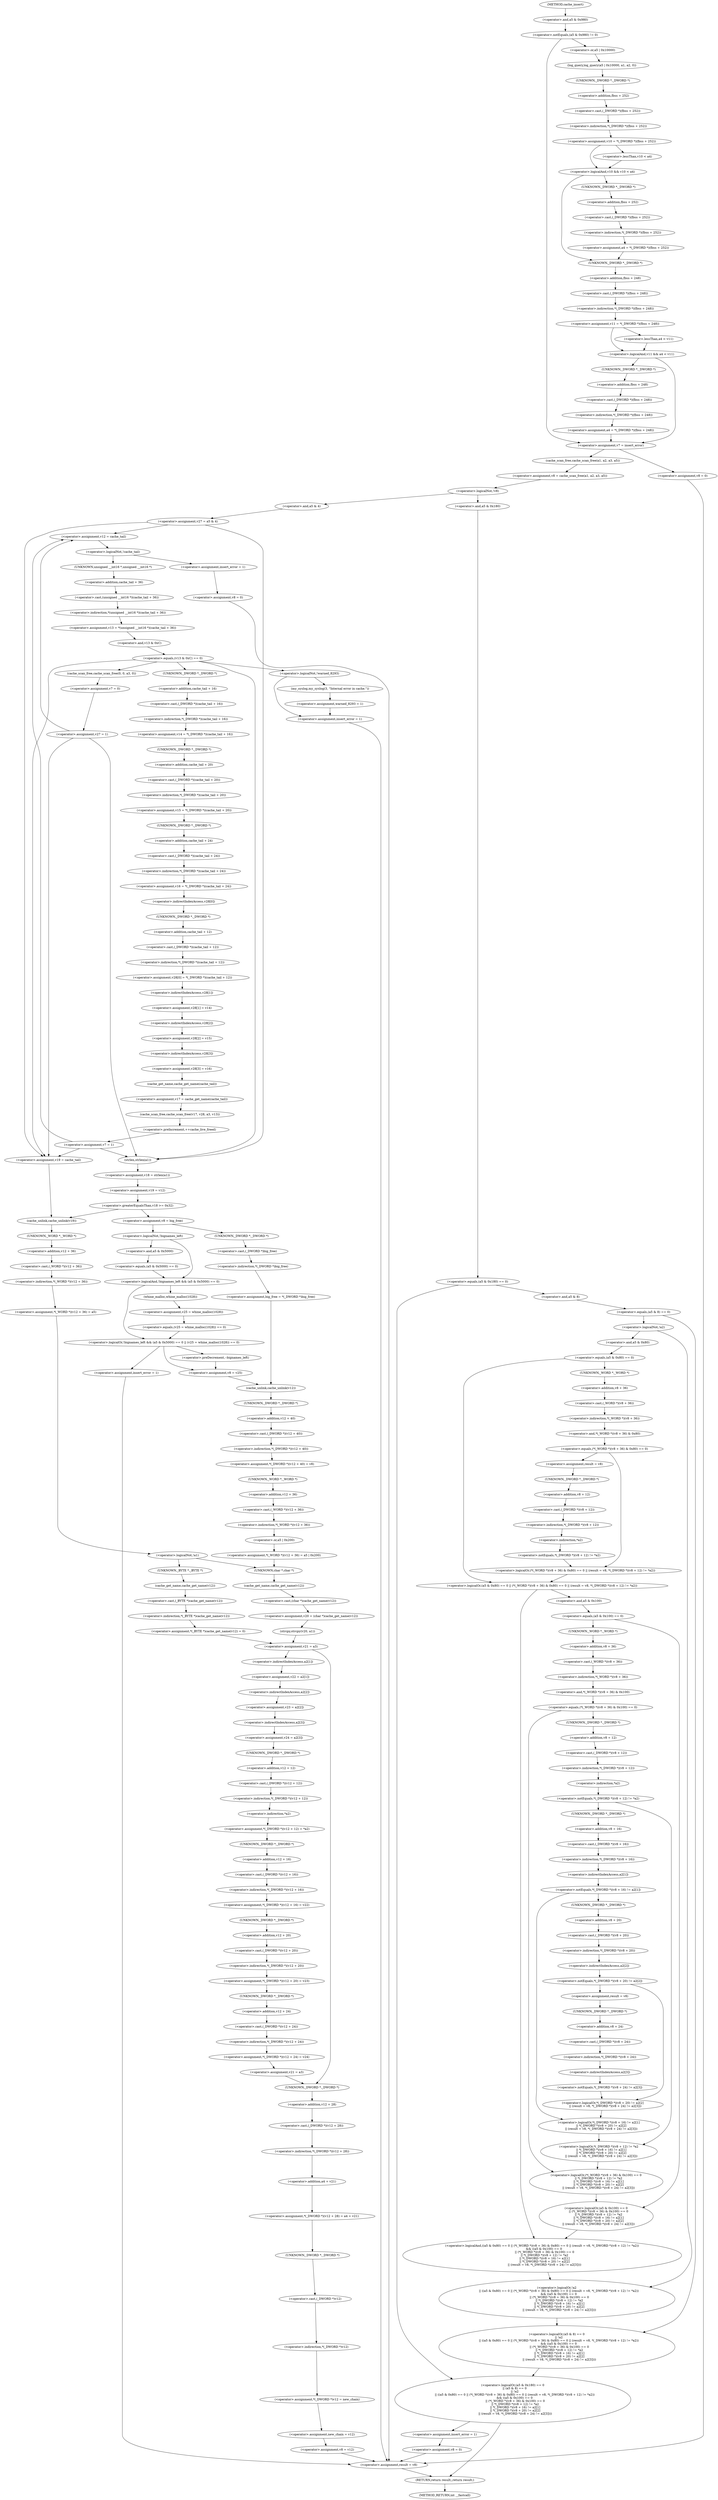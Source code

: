 digraph cache_insert {  
"1000151" [label = "(<operator>.notEquals,(a5 & 0x980) != 0)" ]
"1000152" [label = "(<operator>.and,a5 & 0x980)" ]
"1000157" [label = "(log_query,log_query(a5 | 0x10000, a1, a2, 0))" ]
"1000158" [label = "(<operator>.or,a5 | 0x10000)" ]
"1000164" [label = "(<operator>.assignment,v10 = *(_DWORD *)(fbss + 252))" ]
"1000166" [label = "(<operator>.indirection,*(_DWORD *)(fbss + 252))" ]
"1000167" [label = "(<operator>.cast,(_DWORD *)(fbss + 252))" ]
"1000168" [label = "(UNKNOWN,_DWORD *,_DWORD *)" ]
"1000169" [label = "(<operator>.addition,fbss + 252)" ]
"1000173" [label = "(<operator>.logicalAnd,v10 && v10 < a4)" ]
"1000175" [label = "(<operator>.lessThan,v10 < a4)" ]
"1000178" [label = "(<operator>.assignment,a4 = *(_DWORD *)(fbss + 252))" ]
"1000180" [label = "(<operator>.indirection,*(_DWORD *)(fbss + 252))" ]
"1000181" [label = "(<operator>.cast,(_DWORD *)(fbss + 252))" ]
"1000182" [label = "(UNKNOWN,_DWORD *,_DWORD *)" ]
"1000183" [label = "(<operator>.addition,fbss + 252)" ]
"1000186" [label = "(<operator>.assignment,v11 = *(_DWORD *)(fbss + 248))" ]
"1000188" [label = "(<operator>.indirection,*(_DWORD *)(fbss + 248))" ]
"1000189" [label = "(<operator>.cast,(_DWORD *)(fbss + 248))" ]
"1000190" [label = "(UNKNOWN,_DWORD *,_DWORD *)" ]
"1000191" [label = "(<operator>.addition,fbss + 248)" ]
"1000195" [label = "(<operator>.logicalAnd,v11 && a4 < v11)" ]
"1000197" [label = "(<operator>.lessThan,a4 < v11)" ]
"1000200" [label = "(<operator>.assignment,a4 = *(_DWORD *)(fbss + 248))" ]
"1000202" [label = "(<operator>.indirection,*(_DWORD *)(fbss + 248))" ]
"1000203" [label = "(<operator>.cast,(_DWORD *)(fbss + 248))" ]
"1000204" [label = "(UNKNOWN,_DWORD *,_DWORD *)" ]
"1000205" [label = "(<operator>.addition,fbss + 248)" ]
"1000208" [label = "(<operator>.assignment,v7 = insert_error)" ]
"1000214" [label = "(<operator>.assignment,v8 = 0)" ]
"1000218" [label = "(<operator>.assignment,v8 = cache_scan_free(a1, a2, a3, a5))" ]
"1000220" [label = "(cache_scan_free,cache_scan_free(a1, a2, a3, a5))" ]
"1000226" [label = "(<operator>.logicalNot,!v8)" ]
"1000229" [label = "(<operator>.assignment,v27 = a5 & 4)" ]
"1000231" [label = "(<operator>.and,a5 & 4)" ]
"1000237" [label = "(<operator>.assignment,v12 = cache_tail)" ]
"1000241" [label = "(<operator>.logicalNot,!cache_tail)" ]
"1000244" [label = "(<operator>.assignment,insert_error = 1)" ]
"1000247" [label = "(<operator>.assignment,v8 = 0)" ]
"1000251" [label = "(<operator>.assignment,v13 = *(unsigned __int16 *)(cache_tail + 36))" ]
"1000253" [label = "(<operator>.indirection,*(unsigned __int16 *)(cache_tail + 36))" ]
"1000254" [label = "(<operator>.cast,(unsigned __int16 *)(cache_tail + 36))" ]
"1000255" [label = "(UNKNOWN,unsigned __int16 *,unsigned __int16 *)" ]
"1000256" [label = "(<operator>.addition,cache_tail + 36)" ]
"1000260" [label = "(<operator>.equals,(v13 & 0xC) == 0)" ]
"1000261" [label = "(<operator>.and,v13 & 0xC)" ]
"1000270" [label = "(<operator>.logicalNot,!warned_8293)" ]
"1000273" [label = "(my_syslog,my_syslog(3, \"Internal error in cache.\"))" ]
"1000276" [label = "(<operator>.assignment,warned_8293 = 1)" ]
"1000279" [label = "(<operator>.assignment,insert_error = 1)" ]
"1000286" [label = "(<operator>.assignment,v14 = *(_DWORD *)(cache_tail + 16))" ]
"1000288" [label = "(<operator>.indirection,*(_DWORD *)(cache_tail + 16))" ]
"1000289" [label = "(<operator>.cast,(_DWORD *)(cache_tail + 16))" ]
"1000290" [label = "(UNKNOWN,_DWORD *,_DWORD *)" ]
"1000291" [label = "(<operator>.addition,cache_tail + 16)" ]
"1000294" [label = "(<operator>.assignment,v15 = *(_DWORD *)(cache_tail + 20))" ]
"1000296" [label = "(<operator>.indirection,*(_DWORD *)(cache_tail + 20))" ]
"1000297" [label = "(<operator>.cast,(_DWORD *)(cache_tail + 20))" ]
"1000298" [label = "(UNKNOWN,_DWORD *,_DWORD *)" ]
"1000299" [label = "(<operator>.addition,cache_tail + 20)" ]
"1000302" [label = "(<operator>.assignment,v16 = *(_DWORD *)(cache_tail + 24))" ]
"1000304" [label = "(<operator>.indirection,*(_DWORD *)(cache_tail + 24))" ]
"1000305" [label = "(<operator>.cast,(_DWORD *)(cache_tail + 24))" ]
"1000306" [label = "(UNKNOWN,_DWORD *,_DWORD *)" ]
"1000307" [label = "(<operator>.addition,cache_tail + 24)" ]
"1000310" [label = "(<operator>.assignment,v28[0] = *(_DWORD *)(cache_tail + 12))" ]
"1000311" [label = "(<operator>.indirectIndexAccess,v28[0])" ]
"1000314" [label = "(<operator>.indirection,*(_DWORD *)(cache_tail + 12))" ]
"1000315" [label = "(<operator>.cast,(_DWORD *)(cache_tail + 12))" ]
"1000316" [label = "(UNKNOWN,_DWORD *,_DWORD *)" ]
"1000317" [label = "(<operator>.addition,cache_tail + 12)" ]
"1000320" [label = "(<operator>.assignment,v28[1] = v14)" ]
"1000321" [label = "(<operator>.indirectIndexAccess,v28[1])" ]
"1000325" [label = "(<operator>.assignment,v28[2] = v15)" ]
"1000326" [label = "(<operator>.indirectIndexAccess,v28[2])" ]
"1000330" [label = "(<operator>.assignment,v28[3] = v16)" ]
"1000331" [label = "(<operator>.indirectIndexAccess,v28[3])" ]
"1000335" [label = "(<operator>.assignment,v17 = cache_get_name(cache_tail))" ]
"1000337" [label = "(cache_get_name,cache_get_name(cache_tail))" ]
"1000339" [label = "(cache_scan_free,cache_scan_free(v17, v28, a3, v13))" ]
"1000344" [label = "(<operator>.preIncrement,++cache_live_freed)" ]
"1000346" [label = "(<operator>.assignment,v7 = 1)" ]
"1000351" [label = "(cache_scan_free,cache_scan_free(0, 0, a3, 0))" ]
"1000356" [label = "(<operator>.assignment,v7 = 0)" ]
"1000359" [label = "(<operator>.assignment,v27 = 1)" ]
"1000365" [label = "(<operator>.assignment,v18 = strlen(a1))" ]
"1000367" [label = "(strlen,strlen(a1))" ]
"1000369" [label = "(<operator>.assignment,v19 = v12)" ]
"1000373" [label = "(<operator>.greaterEqualsThan,v18 >= 0x32)" ]
"1000377" [label = "(<operator>.assignment,v8 = big_free)" ]
"1000383" [label = "(<operator>.assignment,big_free = *(_DWORD *)big_free)" ]
"1000385" [label = "(<operator>.indirection,*(_DWORD *)big_free)" ]
"1000386" [label = "(<operator>.cast,(_DWORD *)big_free)" ]
"1000387" [label = "(UNKNOWN,_DWORD *,_DWORD *)" ]
"1000392" [label = "(<operator>.logicalOr,!bignames_left && (a5 & 0x5000) == 0 || (v25 = whine_malloc(1028)) == 0)" ]
"1000393" [label = "(<operator>.logicalAnd,!bignames_left && (a5 & 0x5000) == 0)" ]
"1000394" [label = "(<operator>.logicalNot,!bignames_left)" ]
"1000396" [label = "(<operator>.equals,(a5 & 0x5000) == 0)" ]
"1000397" [label = "(<operator>.and,a5 & 0x5000)" ]
"1000401" [label = "(<operator>.equals,(v25 = whine_malloc(1028)) == 0)" ]
"1000402" [label = "(<operator>.assignment,v25 = whine_malloc(1028))" ]
"1000404" [label = "(whine_malloc,whine_malloc(1028))" ]
"1000408" [label = "(<operator>.assignment,insert_error = 1)" ]
"1000414" [label = "(<operator>.preDecrement,--bignames_left)" ]
"1000416" [label = "(<operator>.assignment,v8 = v25)" ]
"1000419" [label = "(cache_unlink,cache_unlink(v12))" ]
"1000421" [label = "(<operator>.assignment,*(_DWORD *)(v12 + 40) = v8)" ]
"1000422" [label = "(<operator>.indirection,*(_DWORD *)(v12 + 40))" ]
"1000423" [label = "(<operator>.cast,(_DWORD *)(v12 + 40))" ]
"1000424" [label = "(UNKNOWN,_DWORD *,_DWORD *)" ]
"1000425" [label = "(<operator>.addition,v12 + 40)" ]
"1000429" [label = "(<operator>.assignment,*(_WORD *)(v12 + 36) = a5 | 0x200)" ]
"1000430" [label = "(<operator>.indirection,*(_WORD *)(v12 + 36))" ]
"1000431" [label = "(<operator>.cast,(_WORD *)(v12 + 36))" ]
"1000432" [label = "(UNKNOWN,_WORD *,_WORD *)" ]
"1000433" [label = "(<operator>.addition,v12 + 36)" ]
"1000436" [label = "(<operator>.or,a5 | 0x200)" ]
"1000442" [label = "(<operator>.assignment,v19 = cache_tail)" ]
"1000445" [label = "(cache_unlink,cache_unlink(v19))" ]
"1000447" [label = "(<operator>.assignment,*(_WORD *)(v12 + 36) = a5)" ]
"1000448" [label = "(<operator>.indirection,*(_WORD *)(v12 + 36))" ]
"1000449" [label = "(<operator>.cast,(_WORD *)(v12 + 36))" ]
"1000450" [label = "(UNKNOWN,_WORD *,_WORD *)" ]
"1000451" [label = "(<operator>.addition,v12 + 36)" ]
"1000456" [label = "(<operator>.logicalNot,!a1)" ]
"1000459" [label = "(<operator>.assignment,*(_BYTE *)cache_get_name(v12) = 0)" ]
"1000460" [label = "(<operator>.indirection,*(_BYTE *)cache_get_name(v12))" ]
"1000461" [label = "(<operator>.cast,(_BYTE *)cache_get_name(v12))" ]
"1000462" [label = "(UNKNOWN,_BYTE *,_BYTE *)" ]
"1000463" [label = "(cache_get_name,cache_get_name(v12))" ]
"1000468" [label = "(<operator>.assignment,v20 = (char *)cache_get_name(v12))" ]
"1000470" [label = "(<operator>.cast,(char *)cache_get_name(v12))" ]
"1000471" [label = "(UNKNOWN,char *,char *)" ]
"1000472" [label = "(cache_get_name,cache_get_name(v12))" ]
"1000474" [label = "(strcpy,strcpy(v20, a1))" ]
"1000478" [label = "(<operator>.assignment,v21 = a3)" ]
"1000484" [label = "(<operator>.assignment,v22 = a2[1])" ]
"1000486" [label = "(<operator>.indirectIndexAccess,a2[1])" ]
"1000489" [label = "(<operator>.assignment,v23 = a2[2])" ]
"1000491" [label = "(<operator>.indirectIndexAccess,a2[2])" ]
"1000494" [label = "(<operator>.assignment,v24 = a2[3])" ]
"1000496" [label = "(<operator>.indirectIndexAccess,a2[3])" ]
"1000499" [label = "(<operator>.assignment,*(_DWORD *)(v12 + 12) = *a2)" ]
"1000500" [label = "(<operator>.indirection,*(_DWORD *)(v12 + 12))" ]
"1000501" [label = "(<operator>.cast,(_DWORD *)(v12 + 12))" ]
"1000502" [label = "(UNKNOWN,_DWORD *,_DWORD *)" ]
"1000503" [label = "(<operator>.addition,v12 + 12)" ]
"1000506" [label = "(<operator>.indirection,*a2)" ]
"1000508" [label = "(<operator>.assignment,*(_DWORD *)(v12 + 16) = v22)" ]
"1000509" [label = "(<operator>.indirection,*(_DWORD *)(v12 + 16))" ]
"1000510" [label = "(<operator>.cast,(_DWORD *)(v12 + 16))" ]
"1000511" [label = "(UNKNOWN,_DWORD *,_DWORD *)" ]
"1000512" [label = "(<operator>.addition,v12 + 16)" ]
"1000516" [label = "(<operator>.assignment,*(_DWORD *)(v12 + 20) = v23)" ]
"1000517" [label = "(<operator>.indirection,*(_DWORD *)(v12 + 20))" ]
"1000518" [label = "(<operator>.cast,(_DWORD *)(v12 + 20))" ]
"1000519" [label = "(UNKNOWN,_DWORD *,_DWORD *)" ]
"1000520" [label = "(<operator>.addition,v12 + 20)" ]
"1000524" [label = "(<operator>.assignment,*(_DWORD *)(v12 + 24) = v24)" ]
"1000525" [label = "(<operator>.indirection,*(_DWORD *)(v12 + 24))" ]
"1000526" [label = "(<operator>.cast,(_DWORD *)(v12 + 24))" ]
"1000527" [label = "(UNKNOWN,_DWORD *,_DWORD *)" ]
"1000528" [label = "(<operator>.addition,v12 + 24)" ]
"1000532" [label = "(<operator>.assignment,v21 = a3)" ]
"1000535" [label = "(<operator>.assignment,*(_DWORD *)(v12 + 28) = a4 + v21)" ]
"1000536" [label = "(<operator>.indirection,*(_DWORD *)(v12 + 28))" ]
"1000537" [label = "(<operator>.cast,(_DWORD *)(v12 + 28))" ]
"1000538" [label = "(UNKNOWN,_DWORD *,_DWORD *)" ]
"1000539" [label = "(<operator>.addition,v12 + 28)" ]
"1000542" [label = "(<operator>.addition,a4 + v21)" ]
"1000545" [label = "(<operator>.assignment,*(_DWORD *)v12 = new_chain)" ]
"1000546" [label = "(<operator>.indirection,*(_DWORD *)v12)" ]
"1000547" [label = "(<operator>.cast,(_DWORD *)v12)" ]
"1000548" [label = "(UNKNOWN,_DWORD *,_DWORD *)" ]
"1000551" [label = "(<operator>.assignment,new_chain = v12)" ]
"1000554" [label = "(<operator>.assignment,v8 = v12)" ]
"1000559" [label = "(<operator>.logicalOr,(a5 & 0x180) == 0\n    || (a5 & 8) == 0\n    || !a2\n    || ((a5 & 0x80) == 0 || (*(_WORD *)(v8 + 36) & 0x80) == 0 || (result = v8, *(_DWORD *)(v8 + 12) != *a2))\n    && ((a5 & 0x100) == 0\n     || (*(_WORD *)(v8 + 36) & 0x100) == 0\n     || *(_DWORD *)(v8 + 12) != *a2\n     || *(_DWORD *)(v8 + 16) != a2[1]\n     || *(_DWORD *)(v8 + 20) != a2[2]\n     || (result = v8, *(_DWORD *)(v8 + 24) != a2[3])))" ]
"1000560" [label = "(<operator>.equals,(a5 & 0x180) == 0)" ]
"1000561" [label = "(<operator>.and,a5 & 0x180)" ]
"1000565" [label = "(<operator>.logicalOr,(a5 & 8) == 0\n    || !a2\n    || ((a5 & 0x80) == 0 || (*(_WORD *)(v8 + 36) & 0x80) == 0 || (result = v8, *(_DWORD *)(v8 + 12) != *a2))\n    && ((a5 & 0x100) == 0\n     || (*(_WORD *)(v8 + 36) & 0x100) == 0\n     || *(_DWORD *)(v8 + 12) != *a2\n     || *(_DWORD *)(v8 + 16) != a2[1]\n     || *(_DWORD *)(v8 + 20) != a2[2]\n     || (result = v8, *(_DWORD *)(v8 + 24) != a2[3])))" ]
"1000566" [label = "(<operator>.equals,(a5 & 8) == 0)" ]
"1000567" [label = "(<operator>.and,a5 & 8)" ]
"1000571" [label = "(<operator>.logicalOr,!a2\n    || ((a5 & 0x80) == 0 || (*(_WORD *)(v8 + 36) & 0x80) == 0 || (result = v8, *(_DWORD *)(v8 + 12) != *a2))\n    && ((a5 & 0x100) == 0\n     || (*(_WORD *)(v8 + 36) & 0x100) == 0\n     || *(_DWORD *)(v8 + 12) != *a2\n     || *(_DWORD *)(v8 + 16) != a2[1]\n     || *(_DWORD *)(v8 + 20) != a2[2]\n     || (result = v8, *(_DWORD *)(v8 + 24) != a2[3])))" ]
"1000572" [label = "(<operator>.logicalNot,!a2)" ]
"1000574" [label = "(<operator>.logicalAnd,((a5 & 0x80) == 0 || (*(_WORD *)(v8 + 36) & 0x80) == 0 || (result = v8, *(_DWORD *)(v8 + 12) != *a2))\n    && ((a5 & 0x100) == 0\n     || (*(_WORD *)(v8 + 36) & 0x100) == 0\n     || *(_DWORD *)(v8 + 12) != *a2\n     || *(_DWORD *)(v8 + 16) != a2[1]\n     || *(_DWORD *)(v8 + 20) != a2[2]\n     || (result = v8, *(_DWORD *)(v8 + 24) != a2[3])))" ]
"1000575" [label = "(<operator>.logicalOr,(a5 & 0x80) == 0 || (*(_WORD *)(v8 + 36) & 0x80) == 0 || (result = v8, *(_DWORD *)(v8 + 12) != *a2))" ]
"1000576" [label = "(<operator>.equals,(a5 & 0x80) == 0)" ]
"1000577" [label = "(<operator>.and,a5 & 0x80)" ]
"1000581" [label = "(<operator>.logicalOr,(*(_WORD *)(v8 + 36) & 0x80) == 0 || (result = v8, *(_DWORD *)(v8 + 12) != *a2))" ]
"1000582" [label = "(<operator>.equals,(*(_WORD *)(v8 + 36) & 0x80) == 0)" ]
"1000583" [label = "(<operator>.and,*(_WORD *)(v8 + 36) & 0x80)" ]
"1000584" [label = "(<operator>.indirection,*(_WORD *)(v8 + 36))" ]
"1000585" [label = "(<operator>.cast,(_WORD *)(v8 + 36))" ]
"1000586" [label = "(UNKNOWN,_WORD *,_WORD *)" ]
"1000587" [label = "(<operator>.addition,v8 + 36)" ]
"1000593" [label = "(<operator>.assignment,result = v8)" ]
"1000596" [label = "(<operator>.notEquals,*(_DWORD *)(v8 + 12) != *a2)" ]
"1000597" [label = "(<operator>.indirection,*(_DWORD *)(v8 + 12))" ]
"1000598" [label = "(<operator>.cast,(_DWORD *)(v8 + 12))" ]
"1000599" [label = "(UNKNOWN,_DWORD *,_DWORD *)" ]
"1000600" [label = "(<operator>.addition,v8 + 12)" ]
"1000603" [label = "(<operator>.indirection,*a2)" ]
"1000605" [label = "(<operator>.logicalOr,(a5 & 0x100) == 0\n     || (*(_WORD *)(v8 + 36) & 0x100) == 0\n     || *(_DWORD *)(v8 + 12) != *a2\n     || *(_DWORD *)(v8 + 16) != a2[1]\n     || *(_DWORD *)(v8 + 20) != a2[2]\n     || (result = v8, *(_DWORD *)(v8 + 24) != a2[3]))" ]
"1000606" [label = "(<operator>.equals,(a5 & 0x100) == 0)" ]
"1000607" [label = "(<operator>.and,a5 & 0x100)" ]
"1000611" [label = "(<operator>.logicalOr,(*(_WORD *)(v8 + 36) & 0x100) == 0\n     || *(_DWORD *)(v8 + 12) != *a2\n     || *(_DWORD *)(v8 + 16) != a2[1]\n     || *(_DWORD *)(v8 + 20) != a2[2]\n     || (result = v8, *(_DWORD *)(v8 + 24) != a2[3]))" ]
"1000612" [label = "(<operator>.equals,(*(_WORD *)(v8 + 36) & 0x100) == 0)" ]
"1000613" [label = "(<operator>.and,*(_WORD *)(v8 + 36) & 0x100)" ]
"1000614" [label = "(<operator>.indirection,*(_WORD *)(v8 + 36))" ]
"1000615" [label = "(<operator>.cast,(_WORD *)(v8 + 36))" ]
"1000616" [label = "(UNKNOWN,_WORD *,_WORD *)" ]
"1000617" [label = "(<operator>.addition,v8 + 36)" ]
"1000622" [label = "(<operator>.logicalOr,*(_DWORD *)(v8 + 12) != *a2\n     || *(_DWORD *)(v8 + 16) != a2[1]\n     || *(_DWORD *)(v8 + 20) != a2[2]\n     || (result = v8, *(_DWORD *)(v8 + 24) != a2[3]))" ]
"1000623" [label = "(<operator>.notEquals,*(_DWORD *)(v8 + 12) != *a2)" ]
"1000624" [label = "(<operator>.indirection,*(_DWORD *)(v8 + 12))" ]
"1000625" [label = "(<operator>.cast,(_DWORD *)(v8 + 12))" ]
"1000626" [label = "(UNKNOWN,_DWORD *,_DWORD *)" ]
"1000627" [label = "(<operator>.addition,v8 + 12)" ]
"1000630" [label = "(<operator>.indirection,*a2)" ]
"1000632" [label = "(<operator>.logicalOr,*(_DWORD *)(v8 + 16) != a2[1]\n     || *(_DWORD *)(v8 + 20) != a2[2]\n     || (result = v8, *(_DWORD *)(v8 + 24) != a2[3]))" ]
"1000633" [label = "(<operator>.notEquals,*(_DWORD *)(v8 + 16) != a2[1])" ]
"1000634" [label = "(<operator>.indirection,*(_DWORD *)(v8 + 16))" ]
"1000635" [label = "(<operator>.cast,(_DWORD *)(v8 + 16))" ]
"1000636" [label = "(UNKNOWN,_DWORD *,_DWORD *)" ]
"1000637" [label = "(<operator>.addition,v8 + 16)" ]
"1000640" [label = "(<operator>.indirectIndexAccess,a2[1])" ]
"1000643" [label = "(<operator>.logicalOr,*(_DWORD *)(v8 + 20) != a2[2]\n     || (result = v8, *(_DWORD *)(v8 + 24) != a2[3]))" ]
"1000644" [label = "(<operator>.notEquals,*(_DWORD *)(v8 + 20) != a2[2])" ]
"1000645" [label = "(<operator>.indirection,*(_DWORD *)(v8 + 20))" ]
"1000646" [label = "(<operator>.cast,(_DWORD *)(v8 + 20))" ]
"1000647" [label = "(UNKNOWN,_DWORD *,_DWORD *)" ]
"1000648" [label = "(<operator>.addition,v8 + 20)" ]
"1000651" [label = "(<operator>.indirectIndexAccess,a2[2])" ]
"1000655" [label = "(<operator>.assignment,result = v8)" ]
"1000658" [label = "(<operator>.notEquals,*(_DWORD *)(v8 + 24) != a2[3])" ]
"1000659" [label = "(<operator>.indirection,*(_DWORD *)(v8 + 24))" ]
"1000660" [label = "(<operator>.cast,(_DWORD *)(v8 + 24))" ]
"1000661" [label = "(UNKNOWN,_DWORD *,_DWORD *)" ]
"1000662" [label = "(<operator>.addition,v8 + 24)" ]
"1000665" [label = "(<operator>.indirectIndexAccess,a2[3])" ]
"1000669" [label = "(<operator>.assignment,insert_error = 1)" ]
"1000672" [label = "(<operator>.assignment,v8 = 0)" ]
"1000676" [label = "(<operator>.assignment,result = v8)" ]
"1000679" [label = "(RETURN,return result;,return result;)" ]
"1000122" [label = "(METHOD,cache_insert)" ]
"1000681" [label = "(METHOD_RETURN,int __fastcall)" ]
  "1000151" -> "1000158" 
  "1000151" -> "1000208" 
  "1000152" -> "1000151" 
  "1000157" -> "1000168" 
  "1000158" -> "1000157" 
  "1000164" -> "1000173" 
  "1000164" -> "1000175" 
  "1000166" -> "1000164" 
  "1000167" -> "1000166" 
  "1000168" -> "1000169" 
  "1000169" -> "1000167" 
  "1000173" -> "1000182" 
  "1000173" -> "1000190" 
  "1000175" -> "1000173" 
  "1000178" -> "1000190" 
  "1000180" -> "1000178" 
  "1000181" -> "1000180" 
  "1000182" -> "1000183" 
  "1000183" -> "1000181" 
  "1000186" -> "1000195" 
  "1000186" -> "1000197" 
  "1000188" -> "1000186" 
  "1000189" -> "1000188" 
  "1000190" -> "1000191" 
  "1000191" -> "1000189" 
  "1000195" -> "1000204" 
  "1000195" -> "1000208" 
  "1000197" -> "1000195" 
  "1000200" -> "1000208" 
  "1000202" -> "1000200" 
  "1000203" -> "1000202" 
  "1000204" -> "1000205" 
  "1000205" -> "1000203" 
  "1000208" -> "1000214" 
  "1000208" -> "1000220" 
  "1000214" -> "1000676" 
  "1000218" -> "1000226" 
  "1000220" -> "1000218" 
  "1000226" -> "1000231" 
  "1000226" -> "1000561" 
  "1000229" -> "1000237" 
  "1000229" -> "1000367" 
  "1000229" -> "1000442" 
  "1000231" -> "1000229" 
  "1000237" -> "1000241" 
  "1000241" -> "1000244" 
  "1000241" -> "1000255" 
  "1000244" -> "1000247" 
  "1000247" -> "1000676" 
  "1000251" -> "1000261" 
  "1000253" -> "1000251" 
  "1000254" -> "1000253" 
  "1000255" -> "1000256" 
  "1000256" -> "1000254" 
  "1000260" -> "1000367" 
  "1000260" -> "1000442" 
  "1000260" -> "1000270" 
  "1000260" -> "1000290" 
  "1000260" -> "1000351" 
  "1000261" -> "1000260" 
  "1000270" -> "1000273" 
  "1000270" -> "1000279" 
  "1000273" -> "1000276" 
  "1000276" -> "1000279" 
  "1000279" -> "1000676" 
  "1000286" -> "1000298" 
  "1000288" -> "1000286" 
  "1000289" -> "1000288" 
  "1000290" -> "1000291" 
  "1000291" -> "1000289" 
  "1000294" -> "1000306" 
  "1000296" -> "1000294" 
  "1000297" -> "1000296" 
  "1000298" -> "1000299" 
  "1000299" -> "1000297" 
  "1000302" -> "1000311" 
  "1000304" -> "1000302" 
  "1000305" -> "1000304" 
  "1000306" -> "1000307" 
  "1000307" -> "1000305" 
  "1000310" -> "1000321" 
  "1000311" -> "1000316" 
  "1000314" -> "1000310" 
  "1000315" -> "1000314" 
  "1000316" -> "1000317" 
  "1000317" -> "1000315" 
  "1000320" -> "1000326" 
  "1000321" -> "1000320" 
  "1000325" -> "1000331" 
  "1000326" -> "1000325" 
  "1000330" -> "1000337" 
  "1000331" -> "1000330" 
  "1000335" -> "1000339" 
  "1000337" -> "1000335" 
  "1000339" -> "1000344" 
  "1000344" -> "1000346" 
  "1000346" -> "1000237" 
  "1000346" -> "1000367" 
  "1000346" -> "1000442" 
  "1000351" -> "1000356" 
  "1000356" -> "1000359" 
  "1000359" -> "1000237" 
  "1000359" -> "1000367" 
  "1000359" -> "1000442" 
  "1000365" -> "1000369" 
  "1000367" -> "1000365" 
  "1000369" -> "1000373" 
  "1000373" -> "1000377" 
  "1000373" -> "1000445" 
  "1000377" -> "1000387" 
  "1000377" -> "1000394" 
  "1000383" -> "1000419" 
  "1000385" -> "1000383" 
  "1000386" -> "1000385" 
  "1000387" -> "1000386" 
  "1000392" -> "1000408" 
  "1000392" -> "1000414" 
  "1000392" -> "1000416" 
  "1000393" -> "1000392" 
  "1000393" -> "1000404" 
  "1000394" -> "1000393" 
  "1000394" -> "1000397" 
  "1000396" -> "1000393" 
  "1000397" -> "1000396" 
  "1000401" -> "1000392" 
  "1000402" -> "1000401" 
  "1000404" -> "1000402" 
  "1000408" -> "1000676" 
  "1000414" -> "1000416" 
  "1000416" -> "1000419" 
  "1000419" -> "1000424" 
  "1000421" -> "1000432" 
  "1000422" -> "1000421" 
  "1000423" -> "1000422" 
  "1000424" -> "1000425" 
  "1000425" -> "1000423" 
  "1000429" -> "1000471" 
  "1000430" -> "1000436" 
  "1000431" -> "1000430" 
  "1000432" -> "1000433" 
  "1000433" -> "1000431" 
  "1000436" -> "1000429" 
  "1000442" -> "1000445" 
  "1000445" -> "1000450" 
  "1000447" -> "1000456" 
  "1000448" -> "1000447" 
  "1000449" -> "1000448" 
  "1000450" -> "1000451" 
  "1000451" -> "1000449" 
  "1000456" -> "1000462" 
  "1000456" -> "1000471" 
  "1000459" -> "1000478" 
  "1000460" -> "1000459" 
  "1000461" -> "1000460" 
  "1000462" -> "1000463" 
  "1000463" -> "1000461" 
  "1000468" -> "1000474" 
  "1000470" -> "1000468" 
  "1000471" -> "1000472" 
  "1000472" -> "1000470" 
  "1000474" -> "1000478" 
  "1000478" -> "1000538" 
  "1000478" -> "1000486" 
  "1000484" -> "1000491" 
  "1000486" -> "1000484" 
  "1000489" -> "1000496" 
  "1000491" -> "1000489" 
  "1000494" -> "1000502" 
  "1000496" -> "1000494" 
  "1000499" -> "1000511" 
  "1000500" -> "1000506" 
  "1000501" -> "1000500" 
  "1000502" -> "1000503" 
  "1000503" -> "1000501" 
  "1000506" -> "1000499" 
  "1000508" -> "1000519" 
  "1000509" -> "1000508" 
  "1000510" -> "1000509" 
  "1000511" -> "1000512" 
  "1000512" -> "1000510" 
  "1000516" -> "1000527" 
  "1000517" -> "1000516" 
  "1000518" -> "1000517" 
  "1000519" -> "1000520" 
  "1000520" -> "1000518" 
  "1000524" -> "1000532" 
  "1000525" -> "1000524" 
  "1000526" -> "1000525" 
  "1000527" -> "1000528" 
  "1000528" -> "1000526" 
  "1000532" -> "1000538" 
  "1000535" -> "1000548" 
  "1000536" -> "1000542" 
  "1000537" -> "1000536" 
  "1000538" -> "1000539" 
  "1000539" -> "1000537" 
  "1000542" -> "1000535" 
  "1000545" -> "1000551" 
  "1000546" -> "1000545" 
  "1000547" -> "1000546" 
  "1000548" -> "1000547" 
  "1000551" -> "1000554" 
  "1000554" -> "1000676" 
  "1000559" -> "1000669" 
  "1000559" -> "1000679" 
  "1000560" -> "1000559" 
  "1000560" -> "1000567" 
  "1000561" -> "1000560" 
  "1000565" -> "1000559" 
  "1000566" -> "1000565" 
  "1000566" -> "1000572" 
  "1000567" -> "1000566" 
  "1000571" -> "1000565" 
  "1000572" -> "1000571" 
  "1000572" -> "1000577" 
  "1000574" -> "1000571" 
  "1000575" -> "1000574" 
  "1000575" -> "1000607" 
  "1000576" -> "1000586" 
  "1000576" -> "1000575" 
  "1000577" -> "1000576" 
  "1000581" -> "1000575" 
  "1000582" -> "1000581" 
  "1000582" -> "1000593" 
  "1000583" -> "1000582" 
  "1000584" -> "1000583" 
  "1000585" -> "1000584" 
  "1000586" -> "1000587" 
  "1000587" -> "1000585" 
  "1000593" -> "1000599" 
  "1000596" -> "1000581" 
  "1000597" -> "1000603" 
  "1000598" -> "1000597" 
  "1000599" -> "1000600" 
  "1000600" -> "1000598" 
  "1000603" -> "1000596" 
  "1000605" -> "1000574" 
  "1000606" -> "1000616" 
  "1000606" -> "1000605" 
  "1000607" -> "1000606" 
  "1000611" -> "1000605" 
  "1000612" -> "1000626" 
  "1000612" -> "1000611" 
  "1000613" -> "1000612" 
  "1000614" -> "1000613" 
  "1000615" -> "1000614" 
  "1000616" -> "1000617" 
  "1000617" -> "1000615" 
  "1000622" -> "1000611" 
  "1000623" -> "1000636" 
  "1000623" -> "1000622" 
  "1000624" -> "1000630" 
  "1000625" -> "1000624" 
  "1000626" -> "1000627" 
  "1000627" -> "1000625" 
  "1000630" -> "1000623" 
  "1000632" -> "1000622" 
  "1000633" -> "1000647" 
  "1000633" -> "1000632" 
  "1000634" -> "1000640" 
  "1000635" -> "1000634" 
  "1000636" -> "1000637" 
  "1000637" -> "1000635" 
  "1000640" -> "1000633" 
  "1000643" -> "1000632" 
  "1000644" -> "1000643" 
  "1000644" -> "1000655" 
  "1000645" -> "1000651" 
  "1000646" -> "1000645" 
  "1000647" -> "1000648" 
  "1000648" -> "1000646" 
  "1000651" -> "1000644" 
  "1000655" -> "1000661" 
  "1000658" -> "1000643" 
  "1000659" -> "1000665" 
  "1000660" -> "1000659" 
  "1000661" -> "1000662" 
  "1000662" -> "1000660" 
  "1000665" -> "1000658" 
  "1000669" -> "1000672" 
  "1000672" -> "1000676" 
  "1000676" -> "1000679" 
  "1000679" -> "1000681" 
  "1000122" -> "1000152" 
}
